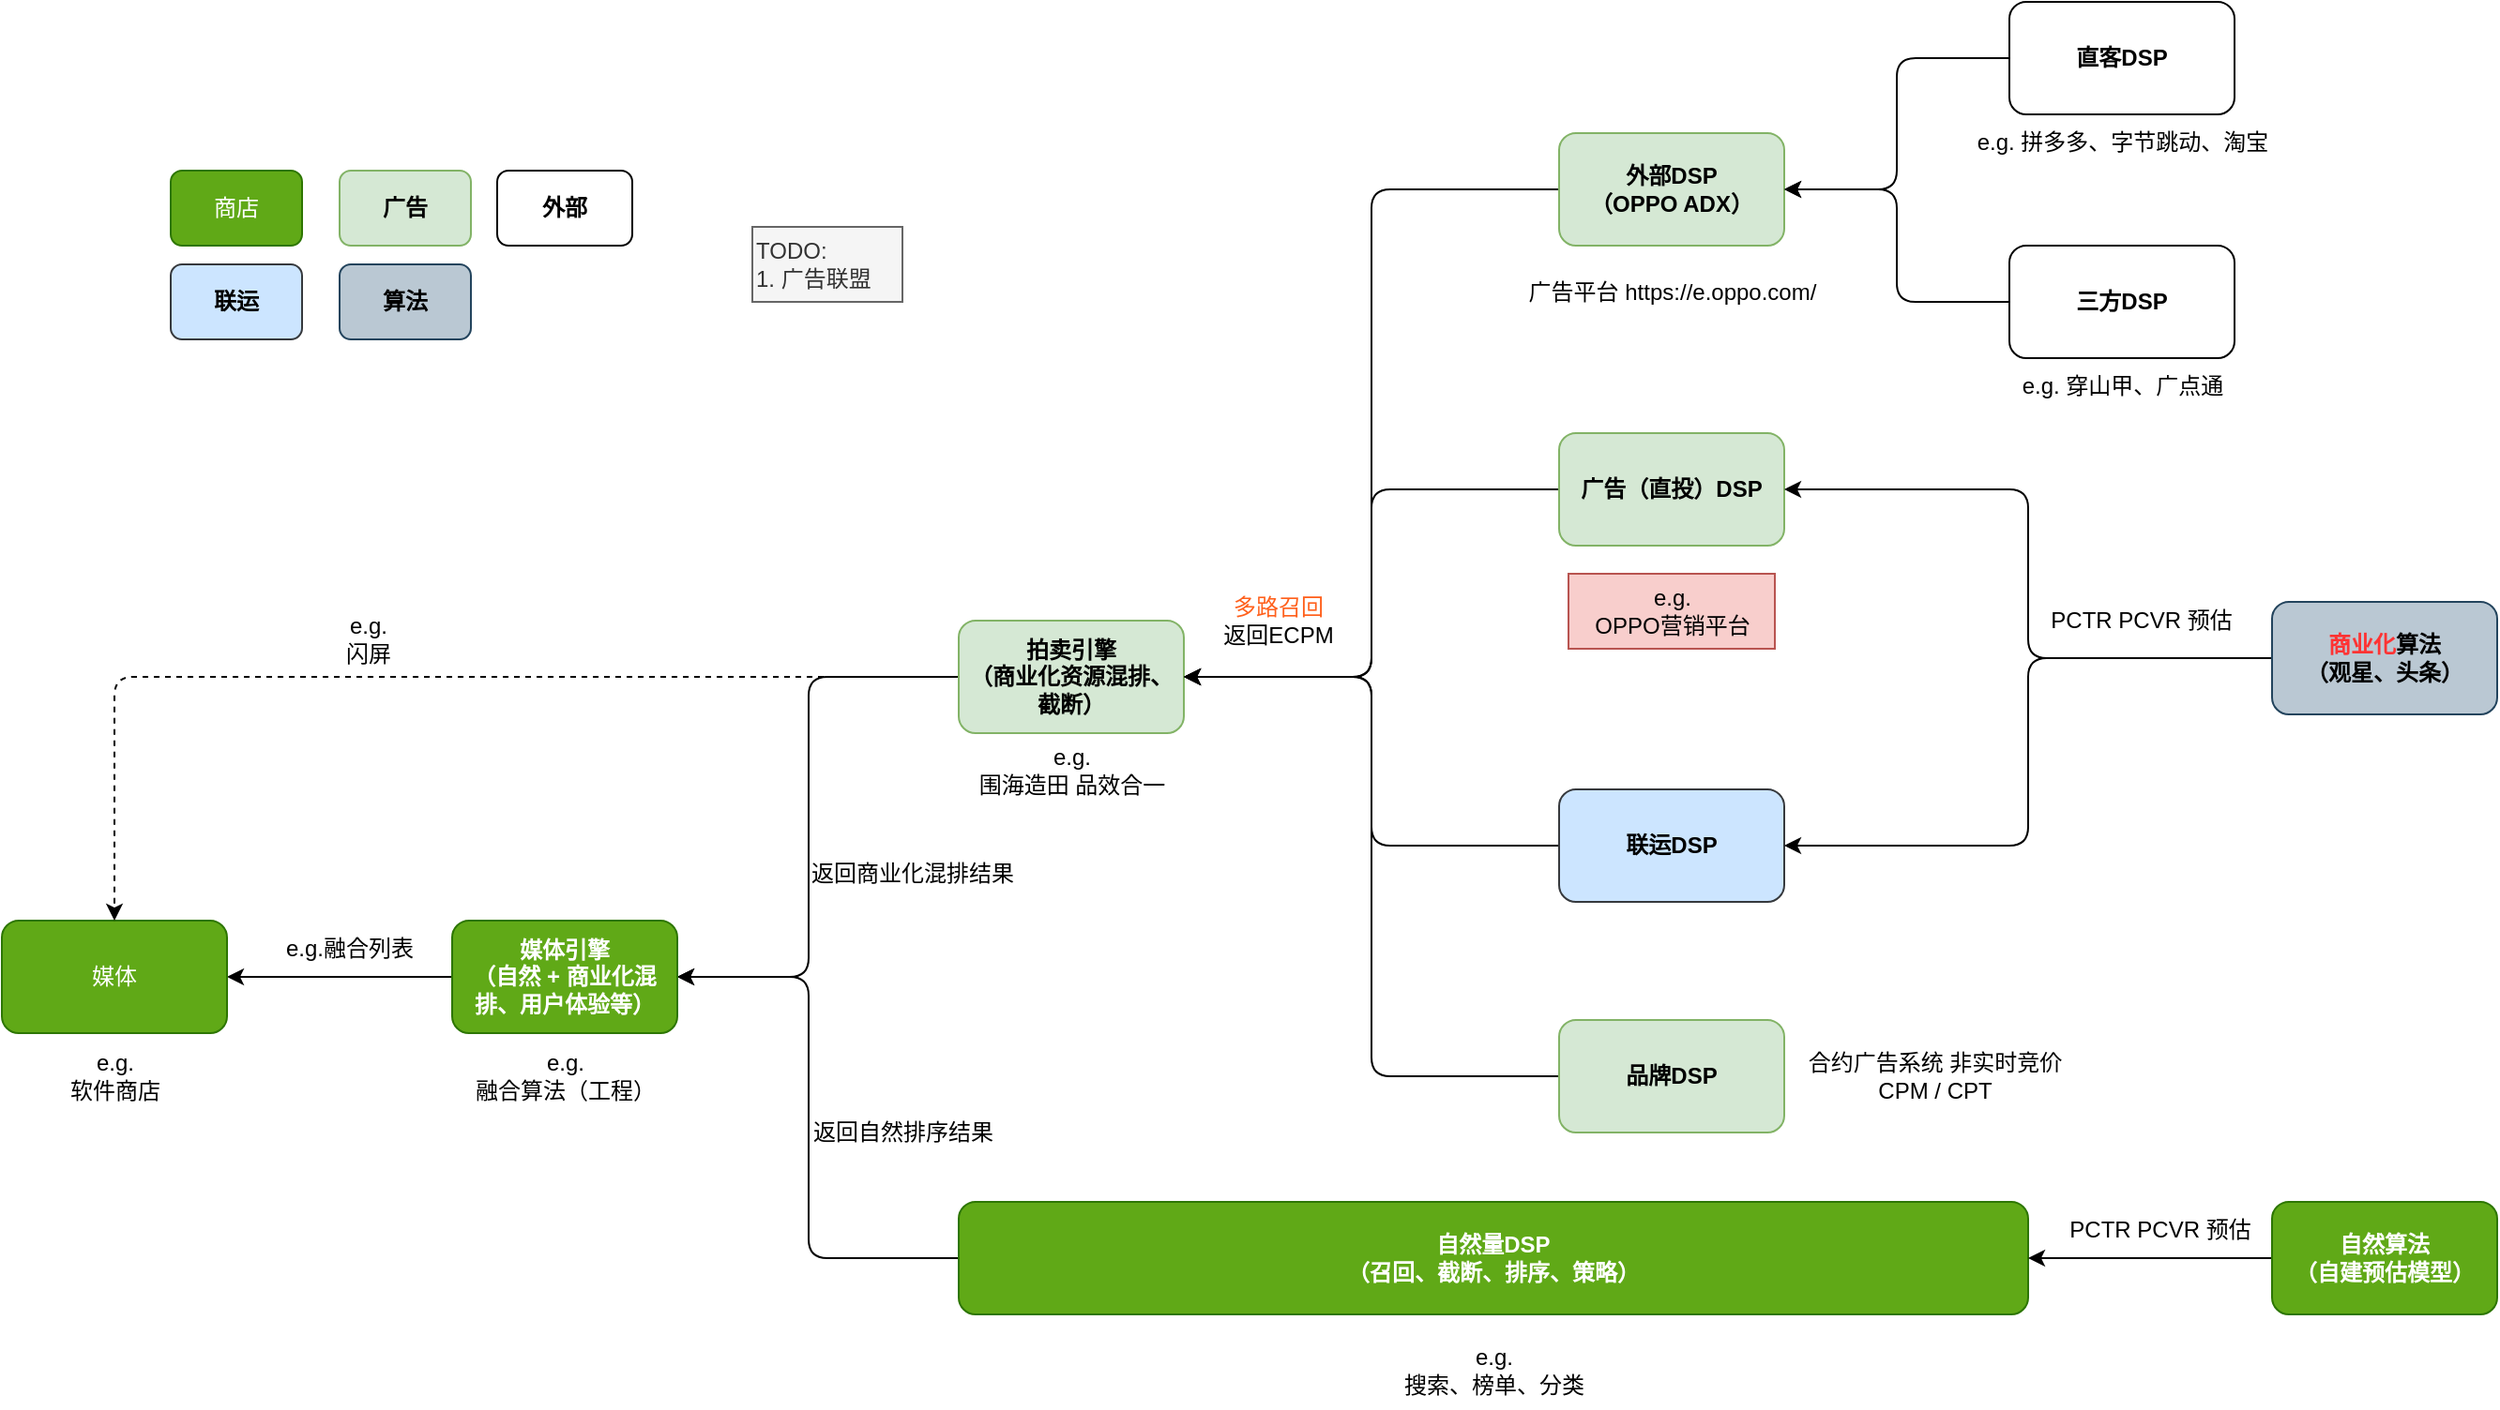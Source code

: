 <mxfile version="23.0.2" type="github">
  <diagram name="第 1 页" id="AMbzhqfFkD4l3YyqTUbq">
    <mxGraphModel dx="1500" dy="1943" grid="1" gridSize="10" guides="1" tooltips="1" connect="1" arrows="0" fold="1" page="1" pageScale="1" pageWidth="827" pageHeight="1169" background="none" math="0" shadow="0">
      <root>
        <mxCell id="0" />
        <mxCell id="1" parent="0" />
        <mxCell id="0BEzw5he5oUD5oCdYzI9-3" style="edgeStyle=orthogonalEdgeStyle;rounded=1;orthogonalLoop=1;jettySize=auto;html=1;entryX=0;entryY=0.5;entryDx=0;entryDy=0;startArrow=classic;startFill=1;endArrow=none;endFill=0;" edge="1" parent="1" source="0BEzw5he5oUD5oCdYzI9-1" target="0BEzw5he5oUD5oCdYzI9-2">
          <mxGeometry relative="1" as="geometry" />
        </mxCell>
        <mxCell id="0BEzw5he5oUD5oCdYzI9-1" value="媒体" style="rounded=1;whiteSpace=wrap;html=1;fillColor=#60a917;strokeColor=#2D7600;fontColor=#ffffff;" vertex="1" parent="1">
          <mxGeometry x="90" y="220" width="120" height="60" as="geometry" />
        </mxCell>
        <mxCell id="0BEzw5he5oUD5oCdYzI9-7" value="" style="edgeStyle=orthogonalEdgeStyle;rounded=1;orthogonalLoop=1;jettySize=auto;html=1;endArrow=none;endFill=0;startArrow=classic;startFill=1;" edge="1" parent="1" source="0BEzw5he5oUD5oCdYzI9-2" target="0BEzw5he5oUD5oCdYzI9-6">
          <mxGeometry relative="1" as="geometry">
            <Array as="points">
              <mxPoint x="520" y="250" />
              <mxPoint x="520" y="90" />
            </Array>
          </mxGeometry>
        </mxCell>
        <mxCell id="0BEzw5he5oUD5oCdYzI9-10" value="" style="edgeStyle=orthogonalEdgeStyle;rounded=1;orthogonalLoop=1;jettySize=auto;html=1;startArrow=classic;startFill=1;endArrow=none;endFill=0;" edge="1" parent="1" source="0BEzw5he5oUD5oCdYzI9-2" target="0BEzw5he5oUD5oCdYzI9-9">
          <mxGeometry relative="1" as="geometry">
            <Array as="points">
              <mxPoint x="520" y="250" />
              <mxPoint x="520" y="400" />
            </Array>
          </mxGeometry>
        </mxCell>
        <mxCell id="0BEzw5he5oUD5oCdYzI9-2" value="媒体引擎&lt;br&gt;（自然 + 商业化混排、用户体验等）" style="rounded=1;whiteSpace=wrap;html=1;fontStyle=1;fillColor=#60a917;strokeColor=#2D7600;fontColor=#ffffff;" vertex="1" parent="1">
          <mxGeometry x="330" y="220" width="120" height="60" as="geometry" />
        </mxCell>
        <mxCell id="0BEzw5he5oUD5oCdYzI9-36" style="edgeStyle=orthogonalEdgeStyle;rounded=1;orthogonalLoop=1;jettySize=auto;html=1;entryX=0.5;entryY=0;entryDx=0;entryDy=0;dashed=1;" edge="1" parent="1" source="0BEzw5he5oUD5oCdYzI9-6" target="0BEzw5he5oUD5oCdYzI9-1">
          <mxGeometry relative="1" as="geometry" />
        </mxCell>
        <mxCell id="0BEzw5he5oUD5oCdYzI9-6" value="&lt;b&gt;拍卖引擎&lt;br&gt;（商业化资源混排、截断）&lt;br&gt;&lt;/b&gt;" style="whiteSpace=wrap;html=1;rounded=1;fillColor=#d5e8d4;strokeColor=#82b366;" vertex="1" parent="1">
          <mxGeometry x="600" y="60" width="120" height="60" as="geometry" />
        </mxCell>
        <mxCell id="0BEzw5he5oUD5oCdYzI9-9" value="自然量DSP&lt;br&gt;（召回、截断、排序、策略）" style="rounded=1;whiteSpace=wrap;html=1;fillColor=#60a917;strokeColor=#2D7600;fontColor=#ffffff;fontStyle=1" vertex="1" parent="1">
          <mxGeometry x="600" y="370" width="570" height="60" as="geometry" />
        </mxCell>
        <mxCell id="0BEzw5he5oUD5oCdYzI9-24" style="edgeStyle=orthogonalEdgeStyle;rounded=1;orthogonalLoop=1;jettySize=auto;html=1;entryX=1;entryY=0.5;entryDx=0;entryDy=0;curved=0;" edge="1" parent="1" source="0BEzw5he5oUD5oCdYzI9-12" target="0BEzw5he5oUD5oCdYzI9-6">
          <mxGeometry relative="1" as="geometry" />
        </mxCell>
        <mxCell id="0BEzw5he5oUD5oCdYzI9-12" value="外部DSP&lt;br&gt;（OPPO ADX）" style="whiteSpace=wrap;html=1;rounded=1;fillColor=#d5e8d4;strokeColor=#82b366;fontStyle=1" vertex="1" parent="1">
          <mxGeometry x="920" y="-200" width="120" height="60" as="geometry" />
        </mxCell>
        <mxCell id="0BEzw5he5oUD5oCdYzI9-27" style="edgeStyle=orthogonalEdgeStyle;rounded=1;orthogonalLoop=1;jettySize=auto;html=1;entryX=1;entryY=0.5;entryDx=0;entryDy=0;" edge="1" parent="1" source="0BEzw5he5oUD5oCdYzI9-15" target="0BEzw5he5oUD5oCdYzI9-6">
          <mxGeometry relative="1" as="geometry" />
        </mxCell>
        <mxCell id="0BEzw5he5oUD5oCdYzI9-15" value="品牌DSP" style="whiteSpace=wrap;html=1;rounded=1;fillColor=#d5e8d4;strokeColor=#82b366;fontStyle=1" vertex="1" parent="1">
          <mxGeometry x="920" y="273" width="120" height="60" as="geometry" />
        </mxCell>
        <mxCell id="0BEzw5he5oUD5oCdYzI9-25" style="edgeStyle=orthogonalEdgeStyle;rounded=1;orthogonalLoop=1;jettySize=auto;html=1;entryX=1;entryY=0.5;entryDx=0;entryDy=0;curved=0;" edge="1" parent="1" source="0BEzw5he5oUD5oCdYzI9-19" target="0BEzw5he5oUD5oCdYzI9-6">
          <mxGeometry relative="1" as="geometry" />
        </mxCell>
        <mxCell id="0BEzw5he5oUD5oCdYzI9-19" value="联运DSP" style="whiteSpace=wrap;html=1;rounded=1;fillColor=#cce5ff;strokeColor=#36393d;fontStyle=1" vertex="1" parent="1">
          <mxGeometry x="920" y="150" width="120" height="60" as="geometry" />
        </mxCell>
        <mxCell id="0BEzw5he5oUD5oCdYzI9-26" style="edgeStyle=orthogonalEdgeStyle;rounded=1;orthogonalLoop=1;jettySize=auto;html=1;entryX=1;entryY=0.5;entryDx=0;entryDy=0;curved=0;" edge="1" parent="1" source="0BEzw5he5oUD5oCdYzI9-17" target="0BEzw5he5oUD5oCdYzI9-6">
          <mxGeometry relative="1" as="geometry" />
        </mxCell>
        <mxCell id="0BEzw5he5oUD5oCdYzI9-17" value="广告（直投）DSP" style="whiteSpace=wrap;html=1;rounded=1;fillColor=#d5e8d4;strokeColor=#82b366;fontStyle=1" vertex="1" parent="1">
          <mxGeometry x="920" y="-40" width="120" height="60" as="geometry" />
        </mxCell>
        <mxCell id="0BEzw5he5oUD5oCdYzI9-30" style="edgeStyle=orthogonalEdgeStyle;rounded=1;orthogonalLoop=1;jettySize=auto;html=1;entryX=1;entryY=0.5;entryDx=0;entryDy=0;" edge="1" parent="1" source="0BEzw5he5oUD5oCdYzI9-28" target="0BEzw5he5oUD5oCdYzI9-17">
          <mxGeometry relative="1" as="geometry" />
        </mxCell>
        <mxCell id="0BEzw5he5oUD5oCdYzI9-31" style="edgeStyle=orthogonalEdgeStyle;rounded=1;orthogonalLoop=1;jettySize=auto;html=1;entryX=1;entryY=0.5;entryDx=0;entryDy=0;" edge="1" parent="1" source="0BEzw5he5oUD5oCdYzI9-28" target="0BEzw5he5oUD5oCdYzI9-19">
          <mxGeometry relative="1" as="geometry" />
        </mxCell>
        <mxCell id="0BEzw5he5oUD5oCdYzI9-28" value="&lt;font color=&quot;#ff3333&quot;&gt;商业化&lt;/font&gt;算法&lt;br&gt;（观星、头条）" style="whiteSpace=wrap;html=1;rounded=1;fillColor=#bac8d3;strokeColor=#23445d;fontStyle=1" vertex="1" parent="1">
          <mxGeometry x="1300" y="50" width="120" height="60" as="geometry" />
        </mxCell>
        <mxCell id="0BEzw5he5oUD5oCdYzI9-32" style="edgeStyle=orthogonalEdgeStyle;rounded=1;orthogonalLoop=1;jettySize=auto;html=1;entryX=1;entryY=0.5;entryDx=0;entryDy=0;" edge="1" parent="1" source="0BEzw5he5oUD5oCdYzI9-29" target="0BEzw5he5oUD5oCdYzI9-9">
          <mxGeometry relative="1" as="geometry" />
        </mxCell>
        <mxCell id="0BEzw5he5oUD5oCdYzI9-29" value="自然算法&lt;br&gt;（自建预估模型）" style="whiteSpace=wrap;html=1;rounded=1;fillColor=#60a917;strokeColor=#2D7600;fontColor=#ffffff;fontStyle=1" vertex="1" parent="1">
          <mxGeometry x="1300" y="370" width="120" height="60" as="geometry" />
        </mxCell>
        <mxCell id="0BEzw5he5oUD5oCdYzI9-33" value="e.g.&lt;br&gt;软件商店" style="text;html=1;align=center;verticalAlign=middle;resizable=0;points=[];autosize=1;strokeColor=none;fillColor=none;" vertex="1" parent="1">
          <mxGeometry x="115" y="283" width="70" height="40" as="geometry" />
        </mxCell>
        <mxCell id="0BEzw5he5oUD5oCdYzI9-34" value="e.g.&lt;br&gt;融合算法（工程）" style="text;html=1;align=center;verticalAlign=middle;resizable=0;points=[];autosize=1;strokeColor=none;fillColor=none;" vertex="1" parent="1">
          <mxGeometry x="330" y="283" width="120" height="40" as="geometry" />
        </mxCell>
        <mxCell id="0BEzw5he5oUD5oCdYzI9-35" value="e.g.融合列表" style="text;html=1;align=center;verticalAlign=middle;resizable=0;points=[];autosize=1;strokeColor=none;fillColor=none;" vertex="1" parent="1">
          <mxGeometry x="230" y="220" width="90" height="30" as="geometry" />
        </mxCell>
        <mxCell id="0BEzw5he5oUD5oCdYzI9-37" value="e.g. &lt;br&gt;闪屏" style="text;html=1;align=center;verticalAlign=middle;resizable=0;points=[];autosize=1;strokeColor=none;fillColor=none;" vertex="1" parent="1">
          <mxGeometry x="260" y="50" width="50" height="40" as="geometry" />
        </mxCell>
        <mxCell id="0BEzw5he5oUD5oCdYzI9-38" value="e.g.&lt;br&gt;围海造田 品效合一" style="text;html=1;align=center;verticalAlign=middle;resizable=0;points=[];autosize=1;strokeColor=none;fillColor=none;" vertex="1" parent="1">
          <mxGeometry x="600" y="120" width="120" height="40" as="geometry" />
        </mxCell>
        <mxCell id="0BEzw5he5oUD5oCdYzI9-39" value="&lt;font color=&quot;#ff601c&quot;&gt;多路召回&lt;/font&gt;&lt;br&gt;返回ECPM" style="text;html=1;align=center;verticalAlign=middle;resizable=0;points=[];autosize=1;strokeColor=none;fillColor=none;" vertex="1" parent="1">
          <mxGeometry x="730" y="40" width="80" height="40" as="geometry" />
        </mxCell>
        <mxCell id="0BEzw5he5oUD5oCdYzI9-41" value="PCTR PCVR 预估" style="text;html=1;align=center;verticalAlign=middle;resizable=0;points=[];autosize=1;strokeColor=none;fillColor=none;" vertex="1" parent="1">
          <mxGeometry x="1170" y="45" width="120" height="30" as="geometry" />
        </mxCell>
        <mxCell id="0BEzw5he5oUD5oCdYzI9-42" value="e.g.&lt;br&gt;OPPO营销平台" style="text;html=1;align=center;verticalAlign=middle;resizable=0;points=[];autosize=1;strokeColor=#b85450;fillColor=#f8cecc;" vertex="1" parent="1">
          <mxGeometry x="925" y="35" width="110" height="40" as="geometry" />
        </mxCell>
        <mxCell id="0BEzw5he5oUD5oCdYzI9-43" value="e.g.&lt;br&gt;搜索、榜单、分类" style="text;html=1;align=center;verticalAlign=middle;resizable=0;points=[];autosize=1;strokeColor=none;fillColor=none;" vertex="1" parent="1">
          <mxGeometry x="825" y="440" width="120" height="40" as="geometry" />
        </mxCell>
        <mxCell id="0BEzw5he5oUD5oCdYzI9-44" value="广告平台 https://e.oppo.com/" style="text;html=1;align=center;verticalAlign=middle;resizable=0;points=[];autosize=1;strokeColor=none;fillColor=none;" vertex="1" parent="1">
          <mxGeometry x="890" y="-130" width="180" height="30" as="geometry" />
        </mxCell>
        <mxCell id="0BEzw5he5oUD5oCdYzI9-45" value="合约广告系统 非实时竞价&lt;br&gt;CPM / CPT" style="text;html=1;align=center;verticalAlign=middle;resizable=0;points=[];autosize=1;strokeColor=none;fillColor=none;" vertex="1" parent="1">
          <mxGeometry x="1040" y="283" width="160" height="40" as="geometry" />
        </mxCell>
        <mxCell id="0BEzw5he5oUD5oCdYzI9-56" style="edgeStyle=orthogonalEdgeStyle;rounded=1;orthogonalLoop=1;jettySize=auto;html=1;entryX=1;entryY=0.5;entryDx=0;entryDy=0;" edge="1" parent="1" source="0BEzw5he5oUD5oCdYzI9-52" target="0BEzw5he5oUD5oCdYzI9-12">
          <mxGeometry relative="1" as="geometry" />
        </mxCell>
        <mxCell id="0BEzw5he5oUD5oCdYzI9-52" value="直客DSP" style="whiteSpace=wrap;html=1;rounded=1;fontStyle=1" vertex="1" parent="1">
          <mxGeometry x="1160" y="-270" width="120" height="60" as="geometry" />
        </mxCell>
        <mxCell id="0BEzw5he5oUD5oCdYzI9-57" style="edgeStyle=orthogonalEdgeStyle;rounded=1;orthogonalLoop=1;jettySize=auto;html=1;entryX=1;entryY=0.5;entryDx=0;entryDy=0;" edge="1" parent="1" source="0BEzw5he5oUD5oCdYzI9-53" target="0BEzw5he5oUD5oCdYzI9-12">
          <mxGeometry relative="1" as="geometry" />
        </mxCell>
        <mxCell id="0BEzw5he5oUD5oCdYzI9-53" value="三方DSP" style="whiteSpace=wrap;html=1;rounded=1;fontStyle=1" vertex="1" parent="1">
          <mxGeometry x="1160" y="-140" width="120" height="60" as="geometry" />
        </mxCell>
        <mxCell id="0BEzw5he5oUD5oCdYzI9-54" value="TODO:&lt;br&gt;1. 广告联盟" style="text;html=1;align=left;verticalAlign=middle;resizable=0;points=[];autosize=1;strokeColor=#666666;fillColor=#f5f5f5;fontColor=#333333;" vertex="1" parent="1">
          <mxGeometry x="490" y="-150" width="80" height="40" as="geometry" />
        </mxCell>
        <mxCell id="0BEzw5he5oUD5oCdYzI9-58" value="e.g. 拼多多、字节跳动、淘宝" style="text;html=1;align=center;verticalAlign=middle;resizable=0;points=[];autosize=1;strokeColor=none;fillColor=none;" vertex="1" parent="1">
          <mxGeometry x="1130" y="-210" width="180" height="30" as="geometry" />
        </mxCell>
        <mxCell id="0BEzw5he5oUD5oCdYzI9-59" value="e.g. 穿山甲、广点通" style="text;html=1;align=center;verticalAlign=middle;resizable=0;points=[];autosize=1;strokeColor=none;fillColor=none;" vertex="1" parent="1">
          <mxGeometry x="1155" y="-80" width="130" height="30" as="geometry" />
        </mxCell>
        <mxCell id="0BEzw5he5oUD5oCdYzI9-63" value="PCTR PCVR 预估" style="text;html=1;align=center;verticalAlign=middle;resizable=0;points=[];autosize=1;strokeColor=none;fillColor=none;" vertex="1" parent="1">
          <mxGeometry x="1180" y="370" width="120" height="30" as="geometry" />
        </mxCell>
        <mxCell id="0BEzw5he5oUD5oCdYzI9-64" value="返回自然排序结果" style="text;html=1;align=center;verticalAlign=middle;resizable=0;points=[];autosize=1;strokeColor=none;fillColor=none;" vertex="1" parent="1">
          <mxGeometry x="510" y="318" width="120" height="30" as="geometry" />
        </mxCell>
        <mxCell id="0BEzw5he5oUD5oCdYzI9-66" value="返回商业化混排结果" style="text;html=1;align=center;verticalAlign=middle;resizable=0;points=[];autosize=1;strokeColor=none;fillColor=none;" vertex="1" parent="1">
          <mxGeometry x="510" y="180" width="130" height="30" as="geometry" />
        </mxCell>
        <mxCell id="0BEzw5he5oUD5oCdYzI9-72" value="&lt;b&gt;广告&lt;/b&gt;" style="whiteSpace=wrap;html=1;rounded=1;fillColor=#d5e8d4;strokeColor=#82b366;" vertex="1" parent="1">
          <mxGeometry x="270" y="-180" width="70" height="40" as="geometry" />
        </mxCell>
        <mxCell id="0BEzw5he5oUD5oCdYzI9-73" value="商店" style="rounded=1;whiteSpace=wrap;html=1;fillColor=#60a917;strokeColor=#2D7600;fontColor=#ffffff;" vertex="1" parent="1">
          <mxGeometry x="180" y="-180" width="70" height="40" as="geometry" />
        </mxCell>
        <mxCell id="0BEzw5he5oUD5oCdYzI9-74" value="联运" style="whiteSpace=wrap;html=1;rounded=1;fillColor=#cce5ff;strokeColor=#36393d;fontStyle=1" vertex="1" parent="1">
          <mxGeometry x="180" y="-130" width="70" height="40" as="geometry" />
        </mxCell>
        <mxCell id="0BEzw5he5oUD5oCdYzI9-75" value="&lt;font&gt;算法&lt;/font&gt;" style="whiteSpace=wrap;html=1;rounded=1;fillColor=#bac8d3;strokeColor=#23445d;fontStyle=1;fontColor=default;" vertex="1" parent="1">
          <mxGeometry x="270" y="-130" width="70" height="40" as="geometry" />
        </mxCell>
        <mxCell id="0BEzw5he5oUD5oCdYzI9-76" value="外部" style="whiteSpace=wrap;html=1;rounded=1;fontStyle=1" vertex="1" parent="1">
          <mxGeometry x="354" y="-180" width="72" height="40" as="geometry" />
        </mxCell>
      </root>
    </mxGraphModel>
  </diagram>
</mxfile>
